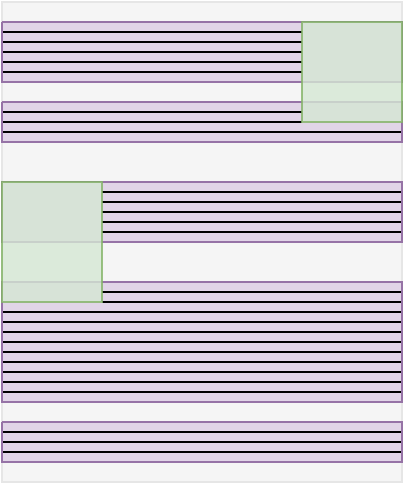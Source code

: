 <mxfile version="13.3.9" type="device"><diagram id="Gp9LvcCdWJuY7rQB2lE1" name="Page-1"><mxGraphModel dx="512" dy="338" grid="1" gridSize="10" guides="1" tooltips="1" connect="1" arrows="1" fold="1" page="1" pageScale="1" pageWidth="850" pageHeight="1100" math="0" shadow="0"><root><mxCell id="0"/><mxCell id="1" parent="0"/><mxCell id="xdUIPukJvAwj1LbaWWhz-1" value="" style="rounded=0;whiteSpace=wrap;html=1;fillColor=#f5f5f5;strokeColor=#E6E6E6;fontColor=#333333;" parent="1" vertex="1"><mxGeometry x="200" y="80" width="200" height="240" as="geometry"/></mxCell><mxCell id="Eo1k67qcLa4CsIqWOXpH-19" value="" style="verticalLabelPosition=bottom;verticalAlign=top;html=1;shape=mxgraph.basic.patternFillRect;fillStyle=hor;step=5;fillStrokeWidth=1;fillStrokeColor=#000;strokeColor=#9673a6;strokeWidth=1;fillColor=#e1d5e7;fontSize=5;" parent="1" vertex="1"><mxGeometry x="200" y="290" width="200" height="20" as="geometry"/></mxCell><mxCell id="anD39b_vEgKPsnWkJNZC-2" value="" style="verticalLabelPosition=bottom;verticalAlign=top;html=1;shape=mxgraph.basic.patternFillRect;fillStyle=hor;step=5;fillStrokeWidth=1;fillStrokeColor=#000;strokeColor=#9673a6;strokeWidth=1;fillColor=#e1d5e7;fontSize=5;" vertex="1" parent="1"><mxGeometry x="200" y="220" width="200" height="60" as="geometry"/></mxCell><mxCell id="anD39b_vEgKPsnWkJNZC-3" value="" style="verticalLabelPosition=bottom;verticalAlign=top;html=1;shape=mxgraph.basic.patternFillRect;fillStyle=hor;step=5;fillStrokeWidth=1;fillStrokeColor=#000;strokeColor=#9673a6;strokeWidth=1;fillColor=#e1d5e7;fontSize=5;" vertex="1" parent="1"><mxGeometry x="200" y="170" width="200" height="30" as="geometry"/></mxCell><mxCell id="anD39b_vEgKPsnWkJNZC-4" value="" style="verticalLabelPosition=bottom;verticalAlign=top;html=1;shape=mxgraph.basic.patternFillRect;fillStyle=hor;step=5;fillStrokeWidth=1;fillStrokeColor=#000;strokeColor=#9673a6;strokeWidth=1;fillColor=#e1d5e7;fontSize=5;" vertex="1" parent="1"><mxGeometry x="200" y="90" width="200" height="30" as="geometry"/></mxCell><mxCell id="anD39b_vEgKPsnWkJNZC-5" value="" style="verticalLabelPosition=bottom;verticalAlign=top;html=1;shape=mxgraph.basic.patternFillRect;fillStyle=hor;step=5;fillStrokeWidth=1;fillStrokeColor=#000;strokeColor=#9673a6;strokeWidth=1;fillColor=#e1d5e7;fontSize=5;" vertex="1" parent="1"><mxGeometry x="200" y="130" width="200" height="20" as="geometry"/></mxCell><mxCell id="anD39b_vEgKPsnWkJNZC-7" value="" style="shape=partialRectangle;whiteSpace=wrap;html=1;right=0;fillColor=#e1d5e7;strokeColor=#9673a6;" vertex="1" parent="1"><mxGeometry x="200" y="170" width="50" height="30" as="geometry"/></mxCell><mxCell id="anD39b_vEgKPsnWkJNZC-8" value="" style="shape=partialRectangle;whiteSpace=wrap;html=1;right=0;bottom=0;fillColor=#e1d5e7;strokeColor=#9673a6;" vertex="1" parent="1"><mxGeometry x="200" y="220" width="50" height="11" as="geometry"/></mxCell><mxCell id="Eo1k67qcLa4CsIqWOXpH-3" value="" style="rounded=0;whiteSpace=wrap;html=1;fillColor=#d5e8d4;strokeColor=#82b366;opacity=80;" parent="1" vertex="1"><mxGeometry x="200" y="170" width="50" height="60" as="geometry"/></mxCell><mxCell id="anD39b_vEgKPsnWkJNZC-9" value="" style="shape=partialRectangle;whiteSpace=wrap;html=1;left=0;fillColor=#e1d5e7;strokeColor=#9673a6;" vertex="1" parent="1"><mxGeometry x="350" y="90" width="50" height="30" as="geometry"/></mxCell><mxCell id="anD39b_vEgKPsnWkJNZC-10" value="" style="shape=partialRectangle;whiteSpace=wrap;html=1;left=0;bottom=0;fillColor=#e1d5e7;strokeColor=#9673a6;" vertex="1" parent="1"><mxGeometry x="350" y="130" width="50" height="11" as="geometry"/></mxCell><mxCell id="Eo1k67qcLa4CsIqWOXpH-1" value="" style="rounded=0;whiteSpace=wrap;html=1;fillColor=#d5e8d4;strokeColor=#82b366;opacity=80;" parent="1" vertex="1"><mxGeometry x="350" y="90" width="50" height="50" as="geometry"/></mxCell></root></mxGraphModel></diagram></mxfile>